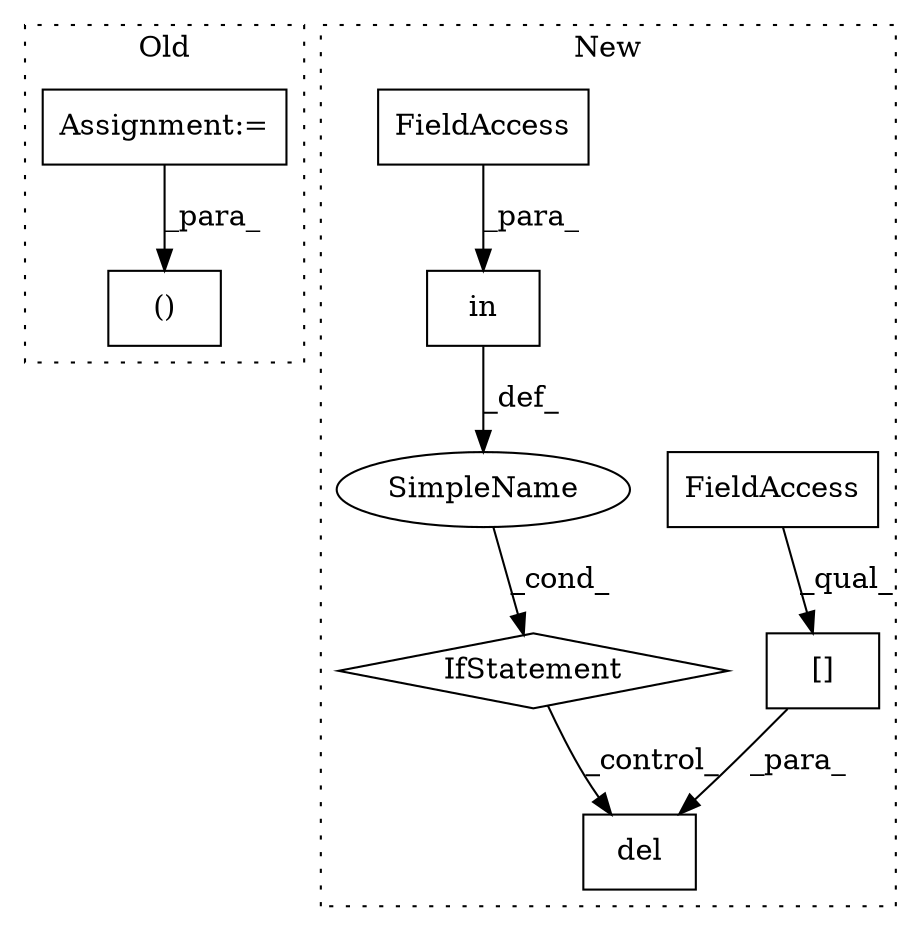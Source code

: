 digraph G {
subgraph cluster0 {
1 [label="()" a="106" s="11781" l="29" shape="box"];
3 [label="Assignment:=" a="7" s="11538" l="1" shape="box"];
label = "Old";
style="dotted";
}
subgraph cluster1 {
2 [label="del" a="32" s="12074,12123" l="4,1" shape="box"];
4 [label="IfStatement" a="25" s="12009,12064" l="8,2" shape="diamond"];
5 [label="SimpleName" a="42" s="" l="" shape="ellipse"];
6 [label="[]" a="2" s="12078,12122" l="24,1" shape="box"];
7 [label="FieldAccess" a="22" s="12078" l="23" shape="box"];
8 [label="in" a="105" s="12017" l="47" shape="box"];
9 [label="FieldAccess" a="22" s="12041" l="23" shape="box"];
label = "New";
style="dotted";
}
3 -> 1 [label="_para_"];
4 -> 2 [label="_control_"];
5 -> 4 [label="_cond_"];
6 -> 2 [label="_para_"];
7 -> 6 [label="_qual_"];
8 -> 5 [label="_def_"];
9 -> 8 [label="_para_"];
}
